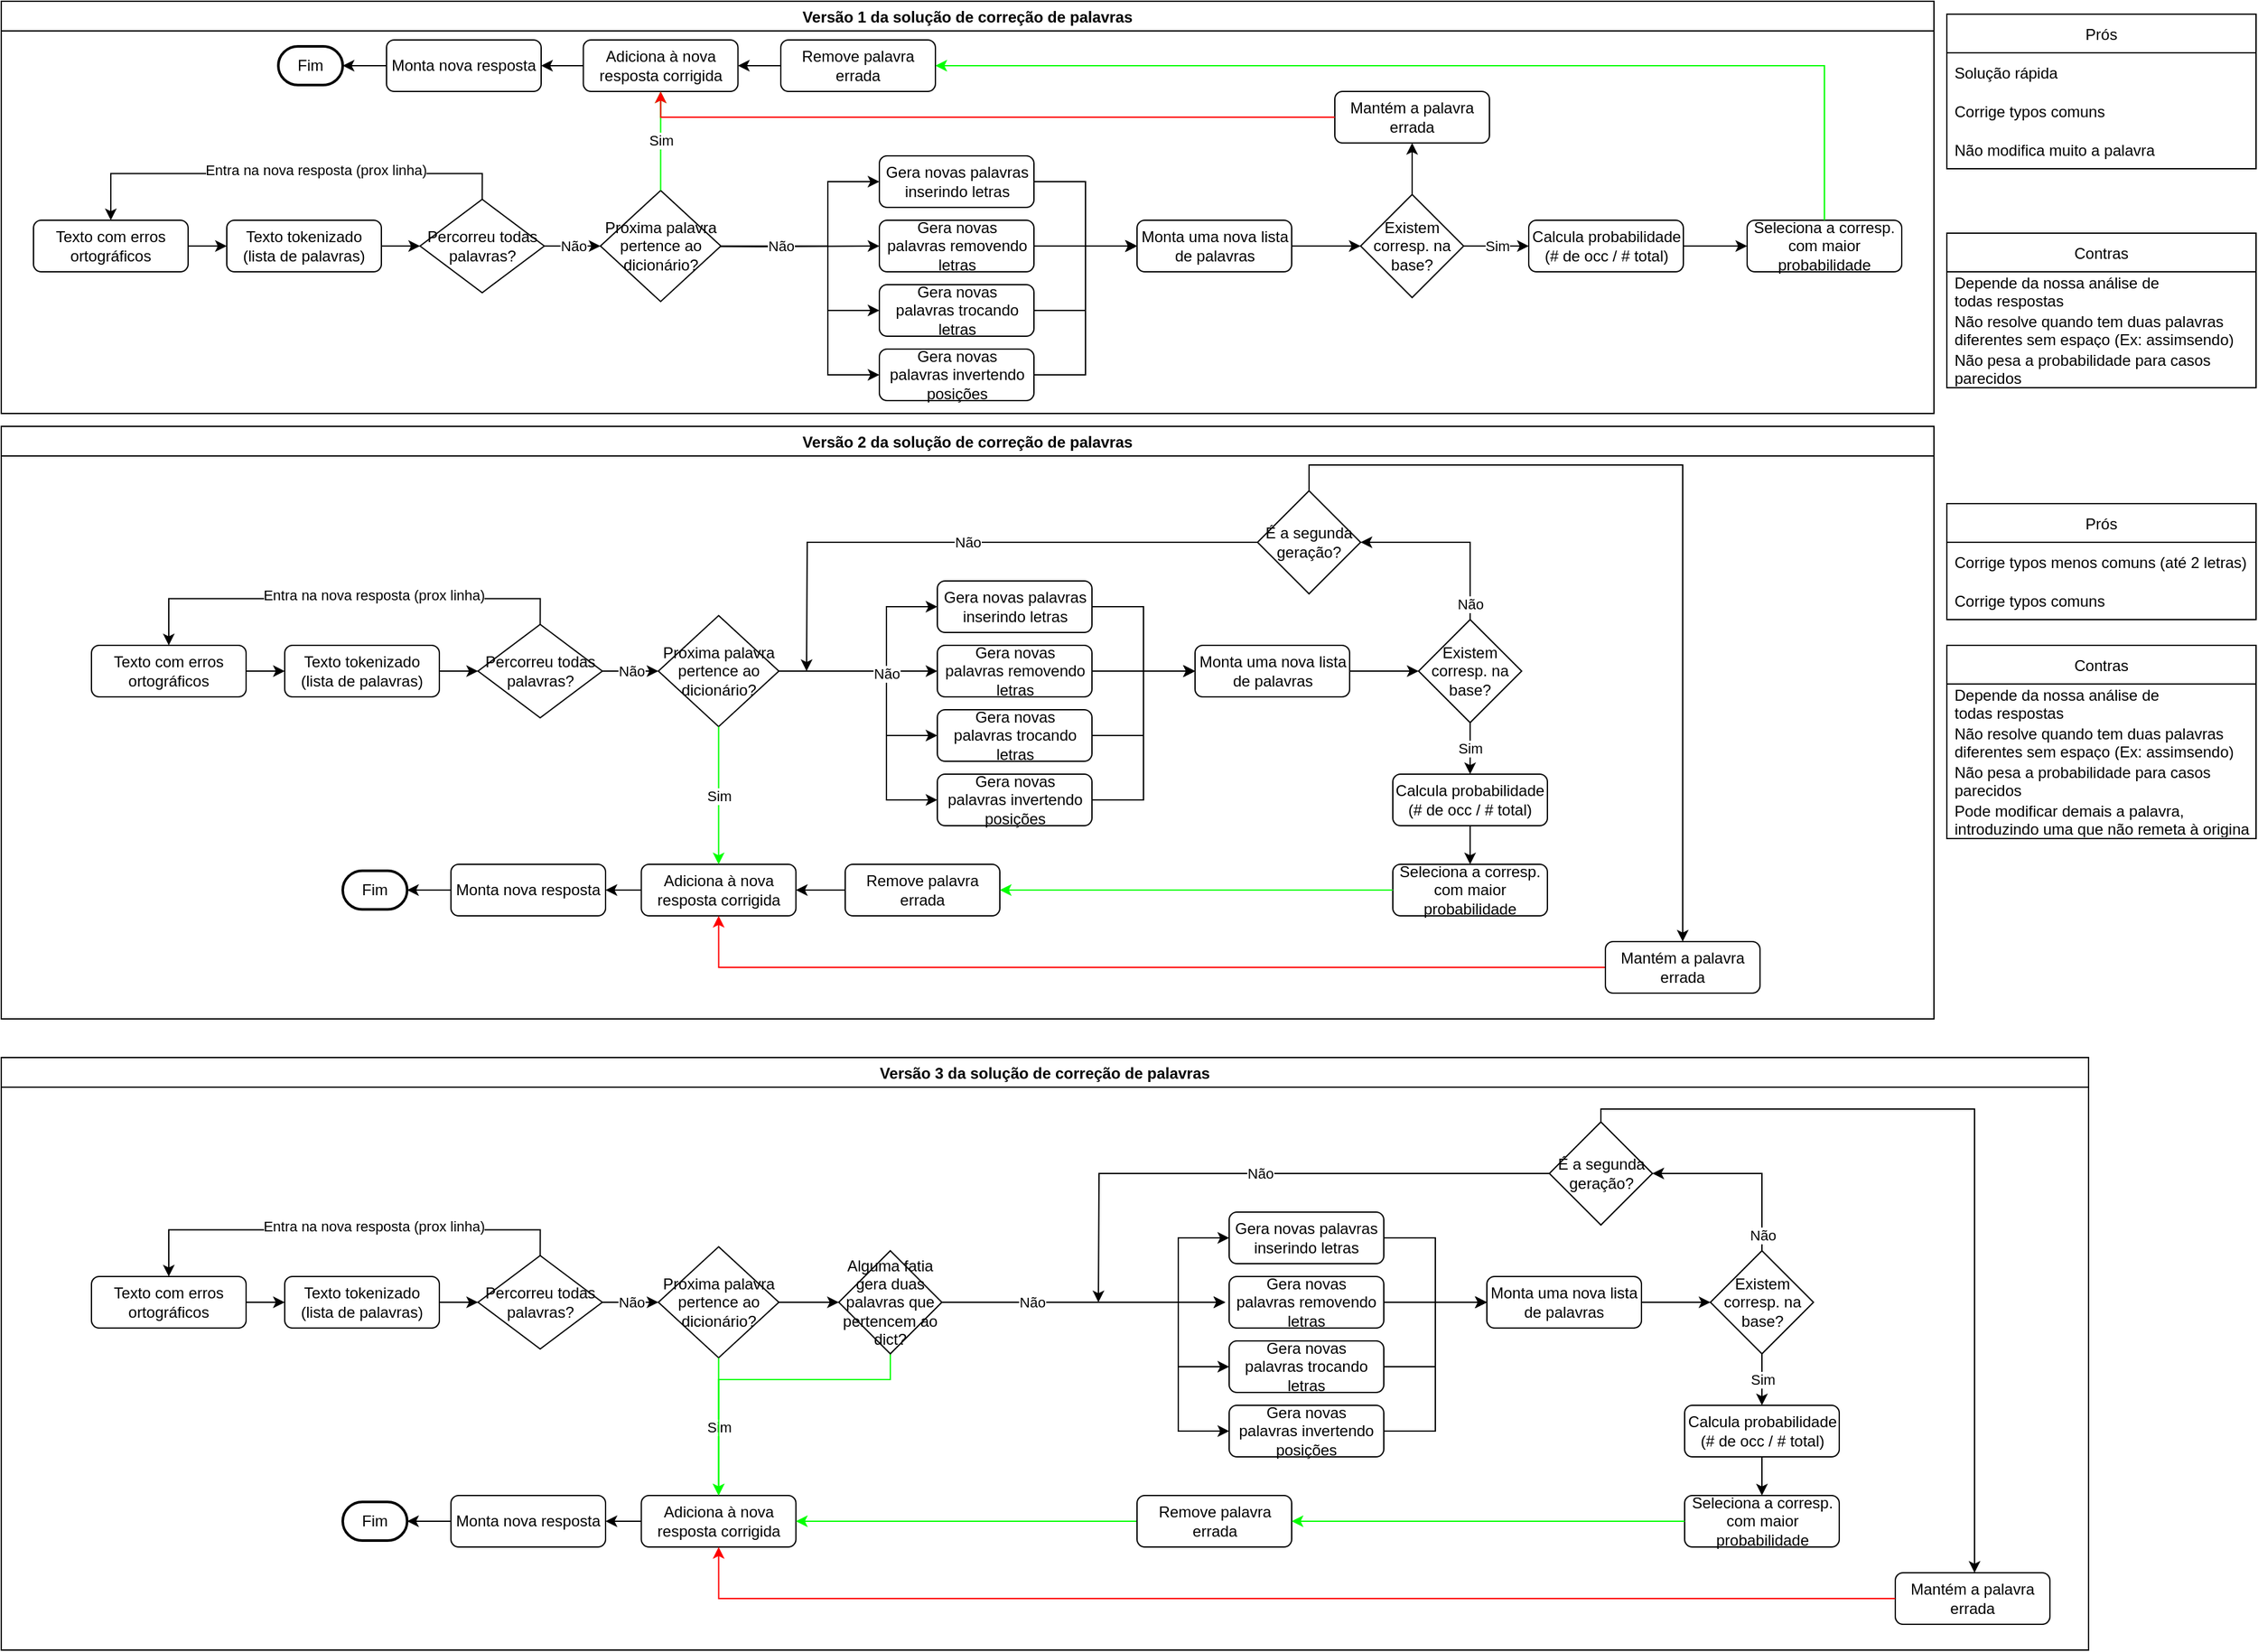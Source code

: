 <mxfile version="18.0.5" type="github">
  <diagram id="C5RBs43oDa-KdzZeNtuy" name="Page-1">
    <mxGraphModel dx="5891" dy="2246" grid="1" gridSize="10" guides="1" tooltips="1" connect="1" arrows="1" fold="1" page="1" pageScale="1" pageWidth="2336" pageHeight="1654" math="0" shadow="0">
      <root>
        <mxCell id="WIyWlLk6GJQsqaUBKTNV-0" />
        <mxCell id="WIyWlLk6GJQsqaUBKTNV-1" parent="WIyWlLk6GJQsqaUBKTNV-0" />
        <mxCell id="jRyCR43cnehhy56EYuYg-52" value="Versão 1 da solução de correção de palavras" style="swimlane;startSize=23;" vertex="1" parent="WIyWlLk6GJQsqaUBKTNV-1">
          <mxGeometry x="110" y="20" width="1500" height="320" as="geometry">
            <mxRectangle x="190" y="20" width="90" height="23" as="alternateBounds" />
          </mxGeometry>
        </mxCell>
        <mxCell id="WIyWlLk6GJQsqaUBKTNV-3" value="Texto com erros ortográficos" style="rounded=1;whiteSpace=wrap;html=1;fontSize=12;glass=0;strokeWidth=1;shadow=0;" parent="jRyCR43cnehhy56EYuYg-52" vertex="1">
          <mxGeometry x="25" y="170" width="120" height="40" as="geometry" />
        </mxCell>
        <mxCell id="jRyCR43cnehhy56EYuYg-1" value="Texto tokenizado (lista de palavras)" style="rounded=1;whiteSpace=wrap;html=1;fontSize=12;glass=0;strokeWidth=1;shadow=0;" vertex="1" parent="jRyCR43cnehhy56EYuYg-52">
          <mxGeometry x="175" y="170" width="120" height="40" as="geometry" />
        </mxCell>
        <mxCell id="jRyCR43cnehhy56EYuYg-2" value="" style="edgeStyle=orthogonalEdgeStyle;rounded=0;orthogonalLoop=1;jettySize=auto;html=1;" edge="1" parent="jRyCR43cnehhy56EYuYg-52" source="WIyWlLk6GJQsqaUBKTNV-3" target="jRyCR43cnehhy56EYuYg-1">
          <mxGeometry relative="1" as="geometry" />
        </mxCell>
        <mxCell id="jRyCR43cnehhy56EYuYg-9" style="edgeStyle=orthogonalEdgeStyle;rounded=0;orthogonalLoop=1;jettySize=auto;html=1;exitX=0.5;exitY=0;exitDx=0;exitDy=0;entryX=0.5;entryY=0;entryDx=0;entryDy=0;" edge="1" parent="jRyCR43cnehhy56EYuYg-52" source="jRyCR43cnehhy56EYuYg-5" target="WIyWlLk6GJQsqaUBKTNV-3">
          <mxGeometry relative="1" as="geometry" />
        </mxCell>
        <mxCell id="jRyCR43cnehhy56EYuYg-10" value="Entra na nova resposta (prox linha)" style="edgeLabel;html=1;align=center;verticalAlign=middle;resizable=0;points=[];" vertex="1" connectable="0" parent="jRyCR43cnehhy56EYuYg-9">
          <mxGeometry x="-0.128" y="-3" relative="1" as="geometry">
            <mxPoint as="offset" />
          </mxGeometry>
        </mxCell>
        <mxCell id="jRyCR43cnehhy56EYuYg-5" value="Percorreu todas palavras?" style="rhombus;whiteSpace=wrap;html=1;" vertex="1" parent="jRyCR43cnehhy56EYuYg-52">
          <mxGeometry x="325" y="153.75" width="96.5" height="72.5" as="geometry" />
        </mxCell>
        <mxCell id="jRyCR43cnehhy56EYuYg-4" value="" style="edgeStyle=orthogonalEdgeStyle;rounded=0;orthogonalLoop=1;jettySize=auto;html=1;entryX=0;entryY=0.5;entryDx=0;entryDy=0;" edge="1" parent="jRyCR43cnehhy56EYuYg-52" source="jRyCR43cnehhy56EYuYg-1" target="jRyCR43cnehhy56EYuYg-5">
          <mxGeometry relative="1" as="geometry">
            <mxPoint x="395" y="190" as="targetPoint" />
          </mxGeometry>
        </mxCell>
        <mxCell id="jRyCR43cnehhy56EYuYg-6" value="Gera novas palavras inserindo letras" style="rounded=1;whiteSpace=wrap;html=1;" vertex="1" parent="jRyCR43cnehhy56EYuYg-52">
          <mxGeometry x="681.5" y="120" width="120" height="40" as="geometry" />
        </mxCell>
        <mxCell id="jRyCR43cnehhy56EYuYg-11" value="Gera novas palavras&amp;nbsp;removendo letras" style="rounded=1;whiteSpace=wrap;html=1;" vertex="1" parent="jRyCR43cnehhy56EYuYg-52">
          <mxGeometry x="681.5" y="170" width="120" height="40" as="geometry" />
        </mxCell>
        <mxCell id="jRyCR43cnehhy56EYuYg-12" value="Gera novas palavras&amp;nbsp;trocando letras" style="rounded=1;whiteSpace=wrap;html=1;" vertex="1" parent="jRyCR43cnehhy56EYuYg-52">
          <mxGeometry x="681.5" y="220" width="120" height="40" as="geometry" />
        </mxCell>
        <mxCell id="jRyCR43cnehhy56EYuYg-15" value="Gera novas palavras&amp;nbsp;invertendo posições" style="rounded=1;whiteSpace=wrap;html=1;" vertex="1" parent="jRyCR43cnehhy56EYuYg-52">
          <mxGeometry x="681.5" y="270" width="120" height="40" as="geometry" />
        </mxCell>
        <mxCell id="jRyCR43cnehhy56EYuYg-17" value="Monta uma nova lista de palavras" style="rounded=1;whiteSpace=wrap;html=1;" vertex="1" parent="jRyCR43cnehhy56EYuYg-52">
          <mxGeometry x="881.5" y="170" width="120" height="40" as="geometry" />
        </mxCell>
        <mxCell id="jRyCR43cnehhy56EYuYg-21" style="edgeStyle=orthogonalEdgeStyle;rounded=0;orthogonalLoop=1;jettySize=auto;html=1;exitX=1;exitY=0.5;exitDx=0;exitDy=0;entryX=0;entryY=0.5;entryDx=0;entryDy=0;" edge="1" parent="jRyCR43cnehhy56EYuYg-52" source="jRyCR43cnehhy56EYuYg-6" target="jRyCR43cnehhy56EYuYg-17">
          <mxGeometry relative="1" as="geometry" />
        </mxCell>
        <mxCell id="jRyCR43cnehhy56EYuYg-20" style="edgeStyle=orthogonalEdgeStyle;rounded=0;orthogonalLoop=1;jettySize=auto;html=1;exitX=1;exitY=0.5;exitDx=0;exitDy=0;entryX=0;entryY=0.5;entryDx=0;entryDy=0;" edge="1" parent="jRyCR43cnehhy56EYuYg-52" source="jRyCR43cnehhy56EYuYg-11" target="jRyCR43cnehhy56EYuYg-17">
          <mxGeometry relative="1" as="geometry" />
        </mxCell>
        <mxCell id="jRyCR43cnehhy56EYuYg-19" value="" style="edgeStyle=orthogonalEdgeStyle;rounded=0;orthogonalLoop=1;jettySize=auto;html=1;entryX=0;entryY=0.5;entryDx=0;entryDy=0;" edge="1" parent="jRyCR43cnehhy56EYuYg-52" source="jRyCR43cnehhy56EYuYg-12" target="jRyCR43cnehhy56EYuYg-17">
          <mxGeometry relative="1" as="geometry" />
        </mxCell>
        <mxCell id="jRyCR43cnehhy56EYuYg-18" style="edgeStyle=orthogonalEdgeStyle;rounded=0;orthogonalLoop=1;jettySize=auto;html=1;exitX=1;exitY=0.5;exitDx=0;exitDy=0;entryX=0;entryY=0.5;entryDx=0;entryDy=0;" edge="1" parent="jRyCR43cnehhy56EYuYg-52" source="jRyCR43cnehhy56EYuYg-15" target="jRyCR43cnehhy56EYuYg-17">
          <mxGeometry relative="1" as="geometry" />
        </mxCell>
        <mxCell id="jRyCR43cnehhy56EYuYg-30" style="edgeStyle=orthogonalEdgeStyle;rounded=0;orthogonalLoop=1;jettySize=auto;html=1;exitX=1;exitY=0.5;exitDx=0;exitDy=0;entryX=0;entryY=0.5;entryDx=0;entryDy=0;" edge="1" parent="jRyCR43cnehhy56EYuYg-52" target="jRyCR43cnehhy56EYuYg-11">
          <mxGeometry relative="1" as="geometry">
            <mxPoint x="495" y="190.005" as="sourcePoint" />
            <mxPoint x="671.5" y="150" as="targetPoint" />
            <Array as="points" />
          </mxGeometry>
        </mxCell>
        <mxCell id="jRyCR43cnehhy56EYuYg-31" style="edgeStyle=orthogonalEdgeStyle;rounded=0;orthogonalLoop=1;jettySize=auto;html=1;exitX=1;exitY=0.5;exitDx=0;exitDy=0;" edge="1" parent="jRyCR43cnehhy56EYuYg-52" target="jRyCR43cnehhy56EYuYg-6">
          <mxGeometry relative="1" as="geometry">
            <mxPoint x="495" y="190.005" as="sourcePoint" />
            <Array as="points">
              <mxPoint x="641.5" y="190" />
              <mxPoint x="641.5" y="140" />
            </Array>
          </mxGeometry>
        </mxCell>
        <mxCell id="jRyCR43cnehhy56EYuYg-32" style="edgeStyle=orthogonalEdgeStyle;rounded=0;orthogonalLoop=1;jettySize=auto;html=1;exitX=1;exitY=0.5;exitDx=0;exitDy=0;entryX=0;entryY=0.5;entryDx=0;entryDy=0;" edge="1" parent="jRyCR43cnehhy56EYuYg-52" target="jRyCR43cnehhy56EYuYg-12">
          <mxGeometry relative="1" as="geometry">
            <mxPoint x="495" y="190.005" as="sourcePoint" />
            <Array as="points">
              <mxPoint x="641.5" y="190" />
              <mxPoint x="641.5" y="240" />
            </Array>
          </mxGeometry>
        </mxCell>
        <mxCell id="jRyCR43cnehhy56EYuYg-33" value="Não" style="edgeStyle=orthogonalEdgeStyle;rounded=0;orthogonalLoop=1;jettySize=auto;html=1;exitX=1;exitY=0.5;exitDx=0;exitDy=0;entryX=0;entryY=0.5;entryDx=0;entryDy=0;" edge="1" parent="jRyCR43cnehhy56EYuYg-52" target="jRyCR43cnehhy56EYuYg-15">
          <mxGeometry x="-0.232" relative="1" as="geometry">
            <mxPoint x="495" y="190.005" as="sourcePoint" />
            <Array as="points">
              <mxPoint x="641.5" y="190" />
              <mxPoint x="641.5" y="290" />
            </Array>
            <mxPoint as="offset" />
          </mxGeometry>
        </mxCell>
        <mxCell id="jRyCR43cnehhy56EYuYg-26" value="Próxima palavra pertence ao dicionário?" style="rhombus;whiteSpace=wrap;html=1;" vertex="1" parent="jRyCR43cnehhy56EYuYg-52">
          <mxGeometry x="465" y="146.88" width="93.5" height="86.25" as="geometry" />
        </mxCell>
        <mxCell id="jRyCR43cnehhy56EYuYg-27" value="Não" style="edgeStyle=orthogonalEdgeStyle;rounded=0;orthogonalLoop=1;jettySize=auto;html=1;" edge="1" parent="jRyCR43cnehhy56EYuYg-52" source="jRyCR43cnehhy56EYuYg-5" target="jRyCR43cnehhy56EYuYg-26">
          <mxGeometry relative="1" as="geometry" />
        </mxCell>
        <mxCell id="jRyCR43cnehhy56EYuYg-34" value="Existem corresp. na base?" style="rhombus;whiteSpace=wrap;html=1;" vertex="1" parent="jRyCR43cnehhy56EYuYg-52">
          <mxGeometry x="1055" y="150" width="80" height="80" as="geometry" />
        </mxCell>
        <mxCell id="jRyCR43cnehhy56EYuYg-35" value="" style="edgeStyle=orthogonalEdgeStyle;rounded=0;orthogonalLoop=1;jettySize=auto;html=1;" edge="1" parent="jRyCR43cnehhy56EYuYg-52" source="jRyCR43cnehhy56EYuYg-17" target="jRyCR43cnehhy56EYuYg-34">
          <mxGeometry relative="1" as="geometry" />
        </mxCell>
        <mxCell id="jRyCR43cnehhy56EYuYg-36" value="Calcula probabilidade (# de occ / # total)" style="rounded=1;whiteSpace=wrap;html=1;" vertex="1" parent="jRyCR43cnehhy56EYuYg-52">
          <mxGeometry x="1185.5" y="170" width="120" height="40" as="geometry" />
        </mxCell>
        <mxCell id="jRyCR43cnehhy56EYuYg-37" value="Sim" style="edgeStyle=orthogonalEdgeStyle;rounded=0;orthogonalLoop=1;jettySize=auto;html=1;" edge="1" parent="jRyCR43cnehhy56EYuYg-52" source="jRyCR43cnehhy56EYuYg-34" target="jRyCR43cnehhy56EYuYg-36">
          <mxGeometry relative="1" as="geometry" />
        </mxCell>
        <mxCell id="jRyCR43cnehhy56EYuYg-38" value="Seleciona a corresp. com maior probabilidade" style="whiteSpace=wrap;html=1;rounded=1;" vertex="1" parent="jRyCR43cnehhy56EYuYg-52">
          <mxGeometry x="1355" y="170" width="120" height="40" as="geometry" />
        </mxCell>
        <mxCell id="jRyCR43cnehhy56EYuYg-39" value="" style="edgeStyle=orthogonalEdgeStyle;rounded=0;orthogonalLoop=1;jettySize=auto;html=1;" edge="1" parent="jRyCR43cnehhy56EYuYg-52" source="jRyCR43cnehhy56EYuYg-36" target="jRyCR43cnehhy56EYuYg-38">
          <mxGeometry relative="1" as="geometry" />
        </mxCell>
        <mxCell id="jRyCR43cnehhy56EYuYg-40" value="Adiciona à nova resposta corrigida" style="rounded=1;whiteSpace=wrap;html=1;fontSize=12;glass=0;strokeWidth=1;shadow=0;" vertex="1" parent="jRyCR43cnehhy56EYuYg-52">
          <mxGeometry x="451.75" y="30" width="120" height="40" as="geometry" />
        </mxCell>
        <mxCell id="jRyCR43cnehhy56EYuYg-28" value="Sim" style="edgeStyle=orthogonalEdgeStyle;rounded=0;orthogonalLoop=1;jettySize=auto;html=1;exitX=0.5;exitY=0;exitDx=0;exitDy=0;entryX=0.5;entryY=1;entryDx=0;entryDy=0;strokeColor=#00FF00;" edge="1" parent="jRyCR43cnehhy56EYuYg-52" source="jRyCR43cnehhy56EYuYg-26" target="jRyCR43cnehhy56EYuYg-40">
          <mxGeometry relative="1" as="geometry" />
        </mxCell>
        <mxCell id="jRyCR43cnehhy56EYuYg-42" value="Monta nova resposta" style="rounded=1;whiteSpace=wrap;html=1;fontSize=12;glass=0;strokeWidth=1;shadow=0;" vertex="1" parent="jRyCR43cnehhy56EYuYg-52">
          <mxGeometry x="299" y="30" width="120" height="40" as="geometry" />
        </mxCell>
        <mxCell id="jRyCR43cnehhy56EYuYg-43" style="edgeStyle=orthogonalEdgeStyle;rounded=0;orthogonalLoop=1;jettySize=auto;html=1;exitX=0;exitY=0.5;exitDx=0;exitDy=0;entryX=1;entryY=0.5;entryDx=0;entryDy=0;" edge="1" parent="jRyCR43cnehhy56EYuYg-52" source="jRyCR43cnehhy56EYuYg-40" target="jRyCR43cnehhy56EYuYg-42">
          <mxGeometry relative="1" as="geometry" />
        </mxCell>
        <mxCell id="jRyCR43cnehhy56EYuYg-45" style="edgeStyle=orthogonalEdgeStyle;rounded=0;orthogonalLoop=1;jettySize=auto;html=1;exitX=0;exitY=0.5;exitDx=0;exitDy=0;entryX=1;entryY=0.5;entryDx=0;entryDy=0;" edge="1" parent="jRyCR43cnehhy56EYuYg-52" source="jRyCR43cnehhy56EYuYg-44" target="jRyCR43cnehhy56EYuYg-40">
          <mxGeometry relative="1" as="geometry" />
        </mxCell>
        <mxCell id="jRyCR43cnehhy56EYuYg-44" value="Remove palavra errada" style="rounded=1;whiteSpace=wrap;html=1;fontSize=12;glass=0;strokeWidth=1;shadow=0;" vertex="1" parent="jRyCR43cnehhy56EYuYg-52">
          <mxGeometry x="605" y="30" width="120" height="40" as="geometry" />
        </mxCell>
        <mxCell id="jRyCR43cnehhy56EYuYg-46" style="edgeStyle=orthogonalEdgeStyle;rounded=0;orthogonalLoop=1;jettySize=auto;html=1;exitX=0.5;exitY=0;exitDx=0;exitDy=0;entryX=1;entryY=0.5;entryDx=0;entryDy=0;strokeColor=#00FF00;" edge="1" parent="jRyCR43cnehhy56EYuYg-52" source="jRyCR43cnehhy56EYuYg-38" target="jRyCR43cnehhy56EYuYg-44">
          <mxGeometry relative="1" as="geometry" />
        </mxCell>
        <mxCell id="jRyCR43cnehhy56EYuYg-47" value="Fim" style="strokeWidth=2;html=1;shape=mxgraph.flowchart.terminator;whiteSpace=wrap;" vertex="1" parent="jRyCR43cnehhy56EYuYg-52">
          <mxGeometry x="215" y="35" width="50" height="30" as="geometry" />
        </mxCell>
        <mxCell id="jRyCR43cnehhy56EYuYg-48" style="edgeStyle=orthogonalEdgeStyle;rounded=0;orthogonalLoop=1;jettySize=auto;html=1;exitX=0;exitY=0.5;exitDx=0;exitDy=0;entryX=1;entryY=0.5;entryDx=0;entryDy=0;entryPerimeter=0;" edge="1" parent="jRyCR43cnehhy56EYuYg-52" source="jRyCR43cnehhy56EYuYg-42" target="jRyCR43cnehhy56EYuYg-47">
          <mxGeometry relative="1" as="geometry" />
        </mxCell>
        <mxCell id="jRyCR43cnehhy56EYuYg-49" value="Mantém a palavra errada" style="rounded=1;whiteSpace=wrap;html=1;fontSize=12;glass=0;strokeWidth=1;shadow=0;" vertex="1" parent="jRyCR43cnehhy56EYuYg-52">
          <mxGeometry x="1035" y="70" width="120" height="40" as="geometry" />
        </mxCell>
        <mxCell id="jRyCR43cnehhy56EYuYg-50" style="edgeStyle=orthogonalEdgeStyle;rounded=0;orthogonalLoop=1;jettySize=auto;html=1;exitX=0.5;exitY=0;exitDx=0;exitDy=0;entryX=0.5;entryY=1;entryDx=0;entryDy=0;" edge="1" parent="jRyCR43cnehhy56EYuYg-52" source="jRyCR43cnehhy56EYuYg-34" target="jRyCR43cnehhy56EYuYg-49">
          <mxGeometry relative="1" as="geometry" />
        </mxCell>
        <mxCell id="jRyCR43cnehhy56EYuYg-51" style="edgeStyle=orthogonalEdgeStyle;rounded=0;orthogonalLoop=1;jettySize=auto;html=1;exitX=0;exitY=0.5;exitDx=0;exitDy=0;entryX=0.5;entryY=1;entryDx=0;entryDy=0;strokeColor=#FF0000;" edge="1" parent="jRyCR43cnehhy56EYuYg-52" source="jRyCR43cnehhy56EYuYg-49" target="jRyCR43cnehhy56EYuYg-40">
          <mxGeometry relative="1" as="geometry">
            <Array as="points">
              <mxPoint x="512" y="90" />
            </Array>
          </mxGeometry>
        </mxCell>
        <mxCell id="jRyCR43cnehhy56EYuYg-53" value="Versão 2 da solução de correção de palavras" style="swimlane;startSize=23;" vertex="1" parent="WIyWlLk6GJQsqaUBKTNV-1">
          <mxGeometry x="110" y="350" width="1500" height="460" as="geometry">
            <mxRectangle x="110" y="350" width="90" height="23" as="alternateBounds" />
          </mxGeometry>
        </mxCell>
        <mxCell id="jRyCR43cnehhy56EYuYg-179" value="Texto com erros ortográficos" style="rounded=1;whiteSpace=wrap;html=1;fontSize=12;glass=0;strokeWidth=1;shadow=0;" vertex="1" parent="jRyCR43cnehhy56EYuYg-53">
          <mxGeometry x="70" y="170" width="120" height="40" as="geometry" />
        </mxCell>
        <mxCell id="jRyCR43cnehhy56EYuYg-180" value="Texto tokenizado (lista de palavras)" style="rounded=1;whiteSpace=wrap;html=1;fontSize=12;glass=0;strokeWidth=1;shadow=0;" vertex="1" parent="jRyCR43cnehhy56EYuYg-53">
          <mxGeometry x="220" y="170" width="120" height="40" as="geometry" />
        </mxCell>
        <mxCell id="jRyCR43cnehhy56EYuYg-181" value="" style="edgeStyle=orthogonalEdgeStyle;rounded=0;orthogonalLoop=1;jettySize=auto;html=1;" edge="1" source="jRyCR43cnehhy56EYuYg-179" target="jRyCR43cnehhy56EYuYg-180" parent="jRyCR43cnehhy56EYuYg-53">
          <mxGeometry relative="1" as="geometry" />
        </mxCell>
        <mxCell id="jRyCR43cnehhy56EYuYg-182" style="edgeStyle=orthogonalEdgeStyle;rounded=0;orthogonalLoop=1;jettySize=auto;html=1;exitX=0.5;exitY=0;exitDx=0;exitDy=0;entryX=0.5;entryY=0;entryDx=0;entryDy=0;" edge="1" source="jRyCR43cnehhy56EYuYg-184" target="jRyCR43cnehhy56EYuYg-179" parent="jRyCR43cnehhy56EYuYg-53">
          <mxGeometry relative="1" as="geometry" />
        </mxCell>
        <mxCell id="jRyCR43cnehhy56EYuYg-183" value="Entra na nova resposta (prox linha)" style="edgeLabel;html=1;align=center;verticalAlign=middle;resizable=0;points=[];" vertex="1" connectable="0" parent="jRyCR43cnehhy56EYuYg-182">
          <mxGeometry x="-0.128" y="-3" relative="1" as="geometry">
            <mxPoint as="offset" />
          </mxGeometry>
        </mxCell>
        <mxCell id="jRyCR43cnehhy56EYuYg-184" value="Percorreu todas palavras?" style="rhombus;whiteSpace=wrap;html=1;" vertex="1" parent="jRyCR43cnehhy56EYuYg-53">
          <mxGeometry x="370" y="153.75" width="96.5" height="72.5" as="geometry" />
        </mxCell>
        <mxCell id="jRyCR43cnehhy56EYuYg-185" value="" style="edgeStyle=orthogonalEdgeStyle;rounded=0;orthogonalLoop=1;jettySize=auto;html=1;entryX=0;entryY=0.5;entryDx=0;entryDy=0;" edge="1" source="jRyCR43cnehhy56EYuYg-180" target="jRyCR43cnehhy56EYuYg-184" parent="jRyCR43cnehhy56EYuYg-53">
          <mxGeometry relative="1" as="geometry">
            <mxPoint x="440" y="190" as="targetPoint" />
          </mxGeometry>
        </mxCell>
        <mxCell id="jRyCR43cnehhy56EYuYg-186" value="Gera novas palavras inserindo letras" style="rounded=1;whiteSpace=wrap;html=1;" vertex="1" parent="jRyCR43cnehhy56EYuYg-53">
          <mxGeometry x="726.5" y="120" width="120" height="40" as="geometry" />
        </mxCell>
        <mxCell id="jRyCR43cnehhy56EYuYg-187" value="Gera novas palavras&amp;nbsp;removendo letras" style="rounded=1;whiteSpace=wrap;html=1;" vertex="1" parent="jRyCR43cnehhy56EYuYg-53">
          <mxGeometry x="726.5" y="170" width="120" height="40" as="geometry" />
        </mxCell>
        <mxCell id="jRyCR43cnehhy56EYuYg-188" value="Gera novas palavras&amp;nbsp;trocando letras" style="rounded=1;whiteSpace=wrap;html=1;" vertex="1" parent="jRyCR43cnehhy56EYuYg-53">
          <mxGeometry x="726.5" y="220" width="120" height="40" as="geometry" />
        </mxCell>
        <mxCell id="jRyCR43cnehhy56EYuYg-189" value="Gera novas palavras&amp;nbsp;invertendo posições" style="rounded=1;whiteSpace=wrap;html=1;" vertex="1" parent="jRyCR43cnehhy56EYuYg-53">
          <mxGeometry x="726.5" y="270" width="120" height="40" as="geometry" />
        </mxCell>
        <mxCell id="jRyCR43cnehhy56EYuYg-190" value="Monta uma nova lista de palavras" style="rounded=1;whiteSpace=wrap;html=1;" vertex="1" parent="jRyCR43cnehhy56EYuYg-53">
          <mxGeometry x="926.5" y="170" width="120" height="40" as="geometry" />
        </mxCell>
        <mxCell id="jRyCR43cnehhy56EYuYg-191" style="edgeStyle=orthogonalEdgeStyle;rounded=0;orthogonalLoop=1;jettySize=auto;html=1;exitX=1;exitY=0.5;exitDx=0;exitDy=0;entryX=0;entryY=0.5;entryDx=0;entryDy=0;" edge="1" source="jRyCR43cnehhy56EYuYg-186" target="jRyCR43cnehhy56EYuYg-190" parent="jRyCR43cnehhy56EYuYg-53">
          <mxGeometry relative="1" as="geometry" />
        </mxCell>
        <mxCell id="jRyCR43cnehhy56EYuYg-192" style="edgeStyle=orthogonalEdgeStyle;rounded=0;orthogonalLoop=1;jettySize=auto;html=1;exitX=1;exitY=0.5;exitDx=0;exitDy=0;entryX=0;entryY=0.5;entryDx=0;entryDy=0;" edge="1" source="jRyCR43cnehhy56EYuYg-187" target="jRyCR43cnehhy56EYuYg-190" parent="jRyCR43cnehhy56EYuYg-53">
          <mxGeometry relative="1" as="geometry" />
        </mxCell>
        <mxCell id="jRyCR43cnehhy56EYuYg-193" value="" style="edgeStyle=orthogonalEdgeStyle;rounded=0;orthogonalLoop=1;jettySize=auto;html=1;entryX=0;entryY=0.5;entryDx=0;entryDy=0;" edge="1" source="jRyCR43cnehhy56EYuYg-188" target="jRyCR43cnehhy56EYuYg-190" parent="jRyCR43cnehhy56EYuYg-53">
          <mxGeometry relative="1" as="geometry" />
        </mxCell>
        <mxCell id="jRyCR43cnehhy56EYuYg-194" style="edgeStyle=orthogonalEdgeStyle;rounded=0;orthogonalLoop=1;jettySize=auto;html=1;exitX=1;exitY=0.5;exitDx=0;exitDy=0;entryX=0;entryY=0.5;entryDx=0;entryDy=0;" edge="1" source="jRyCR43cnehhy56EYuYg-189" target="jRyCR43cnehhy56EYuYg-190" parent="jRyCR43cnehhy56EYuYg-53">
          <mxGeometry relative="1" as="geometry" />
        </mxCell>
        <mxCell id="jRyCR43cnehhy56EYuYg-195" style="edgeStyle=orthogonalEdgeStyle;rounded=0;orthogonalLoop=1;jettySize=auto;html=1;exitX=1;exitY=0.5;exitDx=0;exitDy=0;entryX=0;entryY=0.5;entryDx=0;entryDy=0;" edge="1" target="jRyCR43cnehhy56EYuYg-187" parent="jRyCR43cnehhy56EYuYg-53" source="jRyCR43cnehhy56EYuYg-199">
          <mxGeometry relative="1" as="geometry">
            <mxPoint x="650" y="540.005" as="sourcePoint" />
            <mxPoint x="716.5" y="150" as="targetPoint" />
            <Array as="points" />
          </mxGeometry>
        </mxCell>
        <mxCell id="jRyCR43cnehhy56EYuYg-196" style="edgeStyle=orthogonalEdgeStyle;rounded=0;orthogonalLoop=1;jettySize=auto;html=1;exitX=1;exitY=0.5;exitDx=0;exitDy=0;" edge="1" target="jRyCR43cnehhy56EYuYg-186" parent="jRyCR43cnehhy56EYuYg-53" source="jRyCR43cnehhy56EYuYg-199">
          <mxGeometry relative="1" as="geometry">
            <mxPoint x="650" y="540.005" as="sourcePoint" />
            <Array as="points">
              <mxPoint x="687" y="190" />
              <mxPoint x="687" y="140" />
            </Array>
          </mxGeometry>
        </mxCell>
        <mxCell id="jRyCR43cnehhy56EYuYg-197" style="edgeStyle=orthogonalEdgeStyle;rounded=0;orthogonalLoop=1;jettySize=auto;html=1;exitX=1;exitY=0.5;exitDx=0;exitDy=0;entryX=0;entryY=0.5;entryDx=0;entryDy=0;" edge="1" target="jRyCR43cnehhy56EYuYg-188" parent="jRyCR43cnehhy56EYuYg-53" source="jRyCR43cnehhy56EYuYg-199">
          <mxGeometry relative="1" as="geometry">
            <mxPoint x="650" y="540.005" as="sourcePoint" />
            <Array as="points">
              <mxPoint x="687" y="190" />
              <mxPoint x="687" y="240" />
            </Array>
          </mxGeometry>
        </mxCell>
        <mxCell id="jRyCR43cnehhy56EYuYg-198" value="Não" style="edgeStyle=orthogonalEdgeStyle;rounded=0;orthogonalLoop=1;jettySize=auto;html=1;exitX=1;exitY=0.5;exitDx=0;exitDy=0;entryX=0;entryY=0.5;entryDx=0;entryDy=0;" edge="1" target="jRyCR43cnehhy56EYuYg-189" parent="jRyCR43cnehhy56EYuYg-53" source="jRyCR43cnehhy56EYuYg-199">
          <mxGeometry x="-0.232" relative="1" as="geometry">
            <mxPoint x="650" y="540.005" as="sourcePoint" />
            <Array as="points">
              <mxPoint x="687" y="190" />
              <mxPoint x="687" y="290" />
            </Array>
            <mxPoint as="offset" />
          </mxGeometry>
        </mxCell>
        <mxCell id="jRyCR43cnehhy56EYuYg-199" value="Próxima palavra pertence ao dicionário?" style="rhombus;whiteSpace=wrap;html=1;" vertex="1" parent="jRyCR43cnehhy56EYuYg-53">
          <mxGeometry x="510" y="146.88" width="93.5" height="86.25" as="geometry" />
        </mxCell>
        <mxCell id="jRyCR43cnehhy56EYuYg-200" value="Não" style="edgeStyle=orthogonalEdgeStyle;rounded=0;orthogonalLoop=1;jettySize=auto;html=1;" edge="1" source="jRyCR43cnehhy56EYuYg-184" target="jRyCR43cnehhy56EYuYg-199" parent="jRyCR43cnehhy56EYuYg-53">
          <mxGeometry relative="1" as="geometry" />
        </mxCell>
        <mxCell id="jRyCR43cnehhy56EYuYg-201" value="Existem corresp. na base?" style="rhombus;whiteSpace=wrap;html=1;" vertex="1" parent="jRyCR43cnehhy56EYuYg-53">
          <mxGeometry x="1100" y="150" width="80" height="80" as="geometry" />
        </mxCell>
        <mxCell id="jRyCR43cnehhy56EYuYg-202" value="" style="edgeStyle=orthogonalEdgeStyle;rounded=0;orthogonalLoop=1;jettySize=auto;html=1;" edge="1" source="jRyCR43cnehhy56EYuYg-190" target="jRyCR43cnehhy56EYuYg-201" parent="jRyCR43cnehhy56EYuYg-53">
          <mxGeometry relative="1" as="geometry" />
        </mxCell>
        <mxCell id="jRyCR43cnehhy56EYuYg-203" value="Calcula probabilidade (# de occ / # total)" style="rounded=1;whiteSpace=wrap;html=1;" vertex="1" parent="jRyCR43cnehhy56EYuYg-53">
          <mxGeometry x="1080" y="270" width="120" height="40" as="geometry" />
        </mxCell>
        <mxCell id="jRyCR43cnehhy56EYuYg-204" value="Sim" style="edgeStyle=orthogonalEdgeStyle;rounded=0;orthogonalLoop=1;jettySize=auto;html=1;" edge="1" source="jRyCR43cnehhy56EYuYg-201" target="jRyCR43cnehhy56EYuYg-203" parent="jRyCR43cnehhy56EYuYg-53">
          <mxGeometry relative="1" as="geometry" />
        </mxCell>
        <mxCell id="jRyCR43cnehhy56EYuYg-205" value="Seleciona a corresp. com maior probabilidade" style="whiteSpace=wrap;html=1;rounded=1;" vertex="1" parent="jRyCR43cnehhy56EYuYg-53">
          <mxGeometry x="1080" y="340" width="120" height="40" as="geometry" />
        </mxCell>
        <mxCell id="jRyCR43cnehhy56EYuYg-206" value="" style="edgeStyle=orthogonalEdgeStyle;rounded=0;orthogonalLoop=1;jettySize=auto;html=1;" edge="1" source="jRyCR43cnehhy56EYuYg-203" target="jRyCR43cnehhy56EYuYg-205" parent="jRyCR43cnehhy56EYuYg-53">
          <mxGeometry relative="1" as="geometry" />
        </mxCell>
        <mxCell id="jRyCR43cnehhy56EYuYg-207" value="Não" style="edgeStyle=orthogonalEdgeStyle;rounded=0;orthogonalLoop=1;jettySize=auto;html=1;exitX=0.5;exitY=0;exitDx=0;exitDy=0;entryX=1;entryY=0.5;entryDx=0;entryDy=0;" edge="1" source="jRyCR43cnehhy56EYuYg-201" target="jRyCR43cnehhy56EYuYg-210" parent="jRyCR43cnehhy56EYuYg-53">
          <mxGeometry x="-0.826" relative="1" as="geometry">
            <mxPoint x="985" y="100" as="targetPoint" />
            <Array as="points">
              <mxPoint x="1140" y="90" />
            </Array>
            <mxPoint as="offset" />
          </mxGeometry>
        </mxCell>
        <mxCell id="jRyCR43cnehhy56EYuYg-208" value="Adiciona à nova resposta corrigida" style="rounded=1;whiteSpace=wrap;html=1;fontSize=12;glass=0;strokeWidth=1;shadow=0;" vertex="1" parent="jRyCR43cnehhy56EYuYg-53">
          <mxGeometry x="496.75" y="340" width="120" height="40" as="geometry" />
        </mxCell>
        <mxCell id="jRyCR43cnehhy56EYuYg-209" value="Sim" style="edgeStyle=orthogonalEdgeStyle;rounded=0;orthogonalLoop=1;jettySize=auto;html=1;exitX=0.5;exitY=1;exitDx=0;exitDy=0;entryX=0.5;entryY=0;entryDx=0;entryDy=0;strokeColor=#00FF00;" edge="1" source="jRyCR43cnehhy56EYuYg-199" target="jRyCR43cnehhy56EYuYg-208" parent="jRyCR43cnehhy56EYuYg-53">
          <mxGeometry relative="1" as="geometry" />
        </mxCell>
        <mxCell id="jRyCR43cnehhy56EYuYg-210" value="É a segunda geração?" style="rhombus;whiteSpace=wrap;html=1;" vertex="1" parent="jRyCR43cnehhy56EYuYg-53">
          <mxGeometry x="975" y="50" width="80" height="80" as="geometry" />
        </mxCell>
        <mxCell id="jRyCR43cnehhy56EYuYg-211" style="edgeStyle=orthogonalEdgeStyle;rounded=0;orthogonalLoop=1;jettySize=auto;html=1;exitX=0;exitY=0.5;exitDx=0;exitDy=0;entryX=0.5;entryY=1;entryDx=0;entryDy=0;strokeColor=#FF0000;" edge="1" source="jRyCR43cnehhy56EYuYg-212" target="jRyCR43cnehhy56EYuYg-208" parent="jRyCR43cnehhy56EYuYg-53">
          <mxGeometry relative="1" as="geometry" />
        </mxCell>
        <mxCell id="jRyCR43cnehhy56EYuYg-212" value="Mantém a palavra errada" style="rounded=1;whiteSpace=wrap;html=1;" vertex="1" parent="jRyCR43cnehhy56EYuYg-53">
          <mxGeometry x="1245" y="400" width="120" height="40" as="geometry" />
        </mxCell>
        <mxCell id="jRyCR43cnehhy56EYuYg-213" style="edgeStyle=orthogonalEdgeStyle;rounded=0;orthogonalLoop=1;jettySize=auto;html=1;exitX=0.5;exitY=0;exitDx=0;exitDy=0;strokeColor=#000000;entryX=0.5;entryY=0;entryDx=0;entryDy=0;" edge="1" source="jRyCR43cnehhy56EYuYg-210" target="jRyCR43cnehhy56EYuYg-212" parent="jRyCR43cnehhy56EYuYg-53">
          <mxGeometry relative="1" as="geometry">
            <mxPoint x="1305" y="270" as="targetPoint" />
          </mxGeometry>
        </mxCell>
        <mxCell id="jRyCR43cnehhy56EYuYg-214" value="Monta nova resposta" style="rounded=1;whiteSpace=wrap;html=1;fontSize=12;glass=0;strokeWidth=1;shadow=0;" vertex="1" parent="jRyCR43cnehhy56EYuYg-53">
          <mxGeometry x="349" y="340" width="120" height="40" as="geometry" />
        </mxCell>
        <mxCell id="jRyCR43cnehhy56EYuYg-215" style="edgeStyle=orthogonalEdgeStyle;rounded=0;orthogonalLoop=1;jettySize=auto;html=1;exitX=0;exitY=0.5;exitDx=0;exitDy=0;entryX=1;entryY=0.5;entryDx=0;entryDy=0;" edge="1" source="jRyCR43cnehhy56EYuYg-208" target="jRyCR43cnehhy56EYuYg-214" parent="jRyCR43cnehhy56EYuYg-53">
          <mxGeometry relative="1" as="geometry" />
        </mxCell>
        <mxCell id="jRyCR43cnehhy56EYuYg-216" style="edgeStyle=orthogonalEdgeStyle;rounded=0;orthogonalLoop=1;jettySize=auto;html=1;exitX=0;exitY=0.5;exitDx=0;exitDy=0;entryX=1;entryY=0.5;entryDx=0;entryDy=0;" edge="1" source="jRyCR43cnehhy56EYuYg-217" target="jRyCR43cnehhy56EYuYg-208" parent="jRyCR43cnehhy56EYuYg-53">
          <mxGeometry relative="1" as="geometry" />
        </mxCell>
        <mxCell id="jRyCR43cnehhy56EYuYg-217" value="Remove palavra errada" style="rounded=1;whiteSpace=wrap;html=1;fontSize=12;glass=0;strokeWidth=1;shadow=0;" vertex="1" parent="jRyCR43cnehhy56EYuYg-53">
          <mxGeometry x="655" y="340" width="120" height="40" as="geometry" />
        </mxCell>
        <mxCell id="jRyCR43cnehhy56EYuYg-218" value="Fim" style="strokeWidth=2;html=1;shape=mxgraph.flowchart.terminator;whiteSpace=wrap;" vertex="1" parent="jRyCR43cnehhy56EYuYg-53">
          <mxGeometry x="265" y="345" width="50" height="30" as="geometry" />
        </mxCell>
        <mxCell id="jRyCR43cnehhy56EYuYg-219" style="edgeStyle=orthogonalEdgeStyle;rounded=0;orthogonalLoop=1;jettySize=auto;html=1;exitX=0;exitY=0.5;exitDx=0;exitDy=0;entryX=1;entryY=0.5;entryDx=0;entryDy=0;entryPerimeter=0;" edge="1" source="jRyCR43cnehhy56EYuYg-214" target="jRyCR43cnehhy56EYuYg-218" parent="jRyCR43cnehhy56EYuYg-53">
          <mxGeometry relative="1" as="geometry" />
        </mxCell>
        <mxCell id="jRyCR43cnehhy56EYuYg-220" style="edgeStyle=orthogonalEdgeStyle;rounded=0;orthogonalLoop=1;jettySize=auto;html=1;exitX=0;exitY=0.5;exitDx=0;exitDy=0;entryX=1;entryY=0.5;entryDx=0;entryDy=0;strokeColor=#00FF00;" edge="1" source="jRyCR43cnehhy56EYuYg-205" target="jRyCR43cnehhy56EYuYg-217" parent="jRyCR43cnehhy56EYuYg-53">
          <mxGeometry relative="1" as="geometry">
            <Array as="points">
              <mxPoint x="1015" y="360" />
              <mxPoint x="1015" y="360" />
            </Array>
          </mxGeometry>
        </mxCell>
        <mxCell id="jRyCR43cnehhy56EYuYg-221" value="Não" style="edgeStyle=orthogonalEdgeStyle;rounded=0;orthogonalLoop=1;jettySize=auto;html=1;exitX=0;exitY=0.5;exitDx=0;exitDy=0;strokeColor=#000000;" edge="1" source="jRyCR43cnehhy56EYuYg-210" parent="jRyCR43cnehhy56EYuYg-53">
          <mxGeometry relative="1" as="geometry">
            <mxPoint x="625" y="190" as="targetPoint" />
          </mxGeometry>
        </mxCell>
        <mxCell id="jRyCR43cnehhy56EYuYg-162" value="Prós" style="swimlane;fontStyle=0;childLayout=stackLayout;horizontal=1;startSize=30;horizontalStack=0;resizeParent=1;resizeParentMax=0;resizeLast=0;collapsible=1;marginBottom=0;" vertex="1" parent="WIyWlLk6GJQsqaUBKTNV-1">
          <mxGeometry x="1620" y="30" width="240" height="120" as="geometry" />
        </mxCell>
        <mxCell id="jRyCR43cnehhy56EYuYg-163" value="Solução rápida" style="text;strokeColor=none;fillColor=none;align=left;verticalAlign=middle;spacingLeft=4;spacingRight=4;overflow=hidden;points=[[0,0.5],[1,0.5]];portConstraint=eastwest;rotatable=0;" vertex="1" parent="jRyCR43cnehhy56EYuYg-162">
          <mxGeometry y="30" width="240" height="30" as="geometry" />
        </mxCell>
        <mxCell id="jRyCR43cnehhy56EYuYg-164" value="Corrige typos comuns" style="text;strokeColor=none;fillColor=none;align=left;verticalAlign=middle;spacingLeft=4;spacingRight=4;overflow=hidden;points=[[0,0.5],[1,0.5]];portConstraint=eastwest;rotatable=0;" vertex="1" parent="jRyCR43cnehhy56EYuYg-162">
          <mxGeometry y="60" width="240" height="30" as="geometry" />
        </mxCell>
        <mxCell id="jRyCR43cnehhy56EYuYg-165" value="Não modifica muito a palavra" style="text;strokeColor=none;fillColor=none;align=left;verticalAlign=middle;spacingLeft=4;spacingRight=4;overflow=hidden;points=[[0,0.5],[1,0.5]];portConstraint=eastwest;rotatable=0;" vertex="1" parent="jRyCR43cnehhy56EYuYg-162">
          <mxGeometry y="90" width="240" height="30" as="geometry" />
        </mxCell>
        <mxCell id="jRyCR43cnehhy56EYuYg-166" value="Contras" style="swimlane;fontStyle=0;childLayout=stackLayout;horizontal=1;startSize=30;horizontalStack=0;resizeParent=1;resizeParentMax=0;resizeLast=0;collapsible=1;marginBottom=0;" vertex="1" parent="WIyWlLk6GJQsqaUBKTNV-1">
          <mxGeometry x="1620" y="200" width="240" height="120" as="geometry" />
        </mxCell>
        <mxCell id="jRyCR43cnehhy56EYuYg-167" value="Depende da nossa análise de &#xa;todas respostas&#xa;" style="text;strokeColor=none;fillColor=none;align=left;verticalAlign=middle;spacingLeft=4;spacingRight=4;overflow=hidden;points=[[0,0.5],[1,0.5]];portConstraint=eastwest;rotatable=0;" vertex="1" parent="jRyCR43cnehhy56EYuYg-166">
          <mxGeometry y="30" width="240" height="30" as="geometry" />
        </mxCell>
        <mxCell id="jRyCR43cnehhy56EYuYg-168" value="Não resolve quando tem duas palavras &#xa;diferentes sem espaço (Ex: assimsendo)" style="text;strokeColor=none;fillColor=none;align=left;verticalAlign=middle;spacingLeft=4;spacingRight=4;overflow=hidden;points=[[0,0.5],[1,0.5]];portConstraint=eastwest;rotatable=0;" vertex="1" parent="jRyCR43cnehhy56EYuYg-166">
          <mxGeometry y="60" width="240" height="30" as="geometry" />
        </mxCell>
        <mxCell id="jRyCR43cnehhy56EYuYg-169" value="Não pesa a probabilidade para casos &#xa;parecidos" style="text;strokeColor=none;fillColor=none;align=left;verticalAlign=middle;spacingLeft=4;spacingRight=4;overflow=hidden;points=[[0,0.5],[1,0.5]];portConstraint=eastwest;rotatable=0;" vertex="1" parent="jRyCR43cnehhy56EYuYg-166">
          <mxGeometry y="90" width="240" height="30" as="geometry" />
        </mxCell>
        <mxCell id="jRyCR43cnehhy56EYuYg-170" value="Prós" style="swimlane;fontStyle=0;childLayout=stackLayout;horizontal=1;startSize=30;horizontalStack=0;resizeParent=1;resizeParentMax=0;resizeLast=0;collapsible=1;marginBottom=0;" vertex="1" parent="WIyWlLk6GJQsqaUBKTNV-1">
          <mxGeometry x="1620" y="410" width="240" height="90" as="geometry">
            <mxRectangle x="1620" y="350" width="60" height="30" as="alternateBounds" />
          </mxGeometry>
        </mxCell>
        <mxCell id="jRyCR43cnehhy56EYuYg-171" value="Corrige typos menos comuns (até 2 letras)" style="text;strokeColor=none;fillColor=none;align=left;verticalAlign=middle;spacingLeft=4;spacingRight=4;overflow=hidden;points=[[0,0.5],[1,0.5]];portConstraint=eastwest;rotatable=0;" vertex="1" parent="jRyCR43cnehhy56EYuYg-170">
          <mxGeometry y="30" width="240" height="30" as="geometry" />
        </mxCell>
        <mxCell id="jRyCR43cnehhy56EYuYg-172" value="Corrige typos comuns" style="text;strokeColor=none;fillColor=none;align=left;verticalAlign=middle;spacingLeft=4;spacingRight=4;overflow=hidden;points=[[0,0.5],[1,0.5]];portConstraint=eastwest;rotatable=0;" vertex="1" parent="jRyCR43cnehhy56EYuYg-170">
          <mxGeometry y="60" width="240" height="30" as="geometry" />
        </mxCell>
        <mxCell id="jRyCR43cnehhy56EYuYg-174" value="Contras" style="swimlane;fontStyle=0;childLayout=stackLayout;horizontal=1;startSize=30;horizontalStack=0;resizeParent=1;resizeParentMax=0;resizeLast=0;collapsible=1;marginBottom=0;" vertex="1" parent="WIyWlLk6GJQsqaUBKTNV-1">
          <mxGeometry x="1620" y="520" width="240" height="150" as="geometry" />
        </mxCell>
        <mxCell id="jRyCR43cnehhy56EYuYg-175" value="Depende da nossa análise de &#xa;todas respostas" style="text;strokeColor=none;fillColor=none;align=left;verticalAlign=middle;spacingLeft=4;spacingRight=4;overflow=hidden;points=[[0,0.5],[1,0.5]];portConstraint=eastwest;rotatable=0;" vertex="1" parent="jRyCR43cnehhy56EYuYg-174">
          <mxGeometry y="30" width="240" height="30" as="geometry" />
        </mxCell>
        <mxCell id="jRyCR43cnehhy56EYuYg-176" value="Não resolve quando tem duas palavras &#xa;diferentes sem espaço (Ex: assimsendo)" style="text;strokeColor=none;fillColor=none;align=left;verticalAlign=middle;spacingLeft=4;spacingRight=4;overflow=hidden;points=[[0,0.5],[1,0.5]];portConstraint=eastwest;rotatable=0;" vertex="1" parent="jRyCR43cnehhy56EYuYg-174">
          <mxGeometry y="60" width="240" height="30" as="geometry" />
        </mxCell>
        <mxCell id="jRyCR43cnehhy56EYuYg-177" value="Não pesa a probabilidade para casos &#xa;parecidos" style="text;strokeColor=none;fillColor=none;align=left;verticalAlign=middle;spacingLeft=4;spacingRight=4;overflow=hidden;points=[[0,0.5],[1,0.5]];portConstraint=eastwest;rotatable=0;" vertex="1" parent="jRyCR43cnehhy56EYuYg-174">
          <mxGeometry y="90" width="240" height="30" as="geometry" />
        </mxCell>
        <mxCell id="jRyCR43cnehhy56EYuYg-178" value="Pode modificar demais a palavra, &#xa;introduzindo uma que não remeta à original" style="text;strokeColor=none;fillColor=none;align=left;verticalAlign=middle;spacingLeft=4;spacingRight=4;overflow=hidden;points=[[0,0.5],[1,0.5]];portConstraint=eastwest;rotatable=0;" vertex="1" parent="jRyCR43cnehhy56EYuYg-174">
          <mxGeometry y="120" width="240" height="30" as="geometry" />
        </mxCell>
        <mxCell id="jRyCR43cnehhy56EYuYg-269" style="rounded=0;orthogonalLoop=1;jettySize=auto;html=1;exitX=1;exitY=0.5;exitDx=0;exitDy=0;strokeColor=#000000;" edge="1" parent="WIyWlLk6GJQsqaUBKTNV-1" source="jRyCR43cnehhy56EYuYg-266">
          <mxGeometry relative="1" as="geometry">
            <mxPoint x="1060" y="1030" as="targetPoint" />
          </mxGeometry>
        </mxCell>
        <mxCell id="jRyCR43cnehhy56EYuYg-222" value="Versão 3 da solução de correção de palavras" style="swimlane;startSize=23;" vertex="1" parent="WIyWlLk6GJQsqaUBKTNV-1">
          <mxGeometry x="110" y="840" width="1620" height="460" as="geometry">
            <mxRectangle x="110" y="350" width="90" height="23" as="alternateBounds" />
          </mxGeometry>
        </mxCell>
        <mxCell id="jRyCR43cnehhy56EYuYg-223" value="Texto com erros ortográficos" style="rounded=1;whiteSpace=wrap;html=1;fontSize=12;glass=0;strokeWidth=1;shadow=0;" vertex="1" parent="jRyCR43cnehhy56EYuYg-222">
          <mxGeometry x="70" y="170" width="120" height="40" as="geometry" />
        </mxCell>
        <mxCell id="jRyCR43cnehhy56EYuYg-224" value="Texto tokenizado (lista de palavras)" style="rounded=1;whiteSpace=wrap;html=1;fontSize=12;glass=0;strokeWidth=1;shadow=0;" vertex="1" parent="jRyCR43cnehhy56EYuYg-222">
          <mxGeometry x="220" y="170" width="120" height="40" as="geometry" />
        </mxCell>
        <mxCell id="jRyCR43cnehhy56EYuYg-225" value="" style="edgeStyle=orthogonalEdgeStyle;rounded=0;orthogonalLoop=1;jettySize=auto;html=1;" edge="1" parent="jRyCR43cnehhy56EYuYg-222" source="jRyCR43cnehhy56EYuYg-223" target="jRyCR43cnehhy56EYuYg-224">
          <mxGeometry relative="1" as="geometry" />
        </mxCell>
        <mxCell id="jRyCR43cnehhy56EYuYg-226" style="edgeStyle=orthogonalEdgeStyle;rounded=0;orthogonalLoop=1;jettySize=auto;html=1;exitX=0.5;exitY=0;exitDx=0;exitDy=0;entryX=0.5;entryY=0;entryDx=0;entryDy=0;" edge="1" parent="jRyCR43cnehhy56EYuYg-222" source="jRyCR43cnehhy56EYuYg-228" target="jRyCR43cnehhy56EYuYg-223">
          <mxGeometry relative="1" as="geometry" />
        </mxCell>
        <mxCell id="jRyCR43cnehhy56EYuYg-227" value="Entra na nova resposta (prox linha)" style="edgeLabel;html=1;align=center;verticalAlign=middle;resizable=0;points=[];" vertex="1" connectable="0" parent="jRyCR43cnehhy56EYuYg-226">
          <mxGeometry x="-0.128" y="-3" relative="1" as="geometry">
            <mxPoint as="offset" />
          </mxGeometry>
        </mxCell>
        <mxCell id="jRyCR43cnehhy56EYuYg-228" value="Percorreu todas palavras?" style="rhombus;whiteSpace=wrap;html=1;" vertex="1" parent="jRyCR43cnehhy56EYuYg-222">
          <mxGeometry x="370" y="153.75" width="96.5" height="72.5" as="geometry" />
        </mxCell>
        <mxCell id="jRyCR43cnehhy56EYuYg-229" value="" style="edgeStyle=orthogonalEdgeStyle;rounded=0;orthogonalLoop=1;jettySize=auto;html=1;entryX=0;entryY=0.5;entryDx=0;entryDy=0;" edge="1" parent="jRyCR43cnehhy56EYuYg-222" source="jRyCR43cnehhy56EYuYg-224" target="jRyCR43cnehhy56EYuYg-228">
          <mxGeometry relative="1" as="geometry">
            <mxPoint x="440" y="190" as="targetPoint" />
          </mxGeometry>
        </mxCell>
        <mxCell id="jRyCR43cnehhy56EYuYg-230" value="Gera novas palavras inserindo letras" style="rounded=1;whiteSpace=wrap;html=1;" vertex="1" parent="jRyCR43cnehhy56EYuYg-222">
          <mxGeometry x="953" y="120" width="120" height="40" as="geometry" />
        </mxCell>
        <mxCell id="jRyCR43cnehhy56EYuYg-231" value="Gera novas palavras&amp;nbsp;removendo letras" style="rounded=1;whiteSpace=wrap;html=1;" vertex="1" parent="jRyCR43cnehhy56EYuYg-222">
          <mxGeometry x="953" y="170" width="120" height="40" as="geometry" />
        </mxCell>
        <mxCell id="jRyCR43cnehhy56EYuYg-232" value="Gera novas palavras&amp;nbsp;trocando letras" style="rounded=1;whiteSpace=wrap;html=1;" vertex="1" parent="jRyCR43cnehhy56EYuYg-222">
          <mxGeometry x="953" y="220" width="120" height="40" as="geometry" />
        </mxCell>
        <mxCell id="jRyCR43cnehhy56EYuYg-233" value="Gera novas palavras&amp;nbsp;invertendo posições" style="rounded=1;whiteSpace=wrap;html=1;" vertex="1" parent="jRyCR43cnehhy56EYuYg-222">
          <mxGeometry x="953" y="270" width="120" height="40" as="geometry" />
        </mxCell>
        <mxCell id="jRyCR43cnehhy56EYuYg-234" value="Monta uma nova lista de palavras" style="rounded=1;whiteSpace=wrap;html=1;" vertex="1" parent="jRyCR43cnehhy56EYuYg-222">
          <mxGeometry x="1153" y="170" width="120" height="40" as="geometry" />
        </mxCell>
        <mxCell id="jRyCR43cnehhy56EYuYg-235" style="edgeStyle=orthogonalEdgeStyle;rounded=0;orthogonalLoop=1;jettySize=auto;html=1;exitX=1;exitY=0.5;exitDx=0;exitDy=0;entryX=0;entryY=0.5;entryDx=0;entryDy=0;" edge="1" parent="jRyCR43cnehhy56EYuYg-222" source="jRyCR43cnehhy56EYuYg-230" target="jRyCR43cnehhy56EYuYg-234">
          <mxGeometry relative="1" as="geometry" />
        </mxCell>
        <mxCell id="jRyCR43cnehhy56EYuYg-236" style="edgeStyle=orthogonalEdgeStyle;rounded=0;orthogonalLoop=1;jettySize=auto;html=1;exitX=1;exitY=0.5;exitDx=0;exitDy=0;entryX=0;entryY=0.5;entryDx=0;entryDy=0;" edge="1" parent="jRyCR43cnehhy56EYuYg-222" source="jRyCR43cnehhy56EYuYg-231" target="jRyCR43cnehhy56EYuYg-234">
          <mxGeometry relative="1" as="geometry" />
        </mxCell>
        <mxCell id="jRyCR43cnehhy56EYuYg-237" value="" style="edgeStyle=orthogonalEdgeStyle;rounded=0;orthogonalLoop=1;jettySize=auto;html=1;entryX=0;entryY=0.5;entryDx=0;entryDy=0;" edge="1" parent="jRyCR43cnehhy56EYuYg-222" source="jRyCR43cnehhy56EYuYg-232" target="jRyCR43cnehhy56EYuYg-234">
          <mxGeometry relative="1" as="geometry" />
        </mxCell>
        <mxCell id="jRyCR43cnehhy56EYuYg-238" style="edgeStyle=orthogonalEdgeStyle;rounded=0;orthogonalLoop=1;jettySize=auto;html=1;exitX=1;exitY=0.5;exitDx=0;exitDy=0;entryX=0;entryY=0.5;entryDx=0;entryDy=0;" edge="1" parent="jRyCR43cnehhy56EYuYg-222" source="jRyCR43cnehhy56EYuYg-233" target="jRyCR43cnehhy56EYuYg-234">
          <mxGeometry relative="1" as="geometry" />
        </mxCell>
        <mxCell id="jRyCR43cnehhy56EYuYg-239" style="edgeStyle=orthogonalEdgeStyle;rounded=0;orthogonalLoop=1;jettySize=auto;html=1;exitX=1;exitY=0.5;exitDx=0;exitDy=0;" edge="1" parent="jRyCR43cnehhy56EYuYg-222">
          <mxGeometry relative="1" as="geometry">
            <mxPoint x="830" y="190.005" as="sourcePoint" />
            <mxPoint x="950" y="190" as="targetPoint" />
            <Array as="points" />
          </mxGeometry>
        </mxCell>
        <mxCell id="jRyCR43cnehhy56EYuYg-240" style="edgeStyle=orthogonalEdgeStyle;rounded=0;orthogonalLoop=1;jettySize=auto;html=1;exitX=1;exitY=0.5;exitDx=0;exitDy=0;" edge="1" parent="jRyCR43cnehhy56EYuYg-222" target="jRyCR43cnehhy56EYuYg-230">
          <mxGeometry relative="1" as="geometry">
            <mxPoint x="830" y="190.005" as="sourcePoint" />
            <Array as="points">
              <mxPoint x="913.5" y="190" />
              <mxPoint x="913.5" y="140" />
            </Array>
          </mxGeometry>
        </mxCell>
        <mxCell id="jRyCR43cnehhy56EYuYg-241" style="edgeStyle=orthogonalEdgeStyle;rounded=0;orthogonalLoop=1;jettySize=auto;html=1;exitX=1;exitY=0.5;exitDx=0;exitDy=0;entryX=0;entryY=0.5;entryDx=0;entryDy=0;" edge="1" parent="jRyCR43cnehhy56EYuYg-222" target="jRyCR43cnehhy56EYuYg-232">
          <mxGeometry relative="1" as="geometry">
            <mxPoint x="830" y="190.005" as="sourcePoint" />
            <Array as="points">
              <mxPoint x="913.5" y="190" />
              <mxPoint x="913.5" y="240" />
            </Array>
          </mxGeometry>
        </mxCell>
        <mxCell id="jRyCR43cnehhy56EYuYg-267" style="edgeStyle=orthogonalEdgeStyle;rounded=0;orthogonalLoop=1;jettySize=auto;html=1;exitX=1;exitY=0.5;exitDx=0;exitDy=0;entryX=0;entryY=0.5;entryDx=0;entryDy=0;strokeColor=#000000;" edge="1" parent="jRyCR43cnehhy56EYuYg-222" source="jRyCR43cnehhy56EYuYg-243" target="jRyCR43cnehhy56EYuYg-266">
          <mxGeometry relative="1" as="geometry" />
        </mxCell>
        <mxCell id="jRyCR43cnehhy56EYuYg-242" value="Não" style="edgeStyle=orthogonalEdgeStyle;rounded=0;orthogonalLoop=1;jettySize=auto;html=1;exitX=1;exitY=0.5;exitDx=0;exitDy=0;entryX=0;entryY=0.5;entryDx=0;entryDy=0;" edge="1" parent="jRyCR43cnehhy56EYuYg-222" target="jRyCR43cnehhy56EYuYg-233">
          <mxGeometry x="-1" y="30" relative="1" as="geometry">
            <mxPoint x="830" y="190.005" as="sourcePoint" />
            <Array as="points">
              <mxPoint x="913.5" y="190" />
              <mxPoint x="913.5" y="290" />
            </Array>
            <mxPoint x="-30" y="30" as="offset" />
          </mxGeometry>
        </mxCell>
        <mxCell id="jRyCR43cnehhy56EYuYg-243" value="Próxima palavra pertence ao dicionário?" style="rhombus;whiteSpace=wrap;html=1;" vertex="1" parent="jRyCR43cnehhy56EYuYg-222">
          <mxGeometry x="510" y="146.88" width="93.5" height="86.25" as="geometry" />
        </mxCell>
        <mxCell id="jRyCR43cnehhy56EYuYg-244" value="Não" style="edgeStyle=orthogonalEdgeStyle;rounded=0;orthogonalLoop=1;jettySize=auto;html=1;" edge="1" parent="jRyCR43cnehhy56EYuYg-222" source="jRyCR43cnehhy56EYuYg-228" target="jRyCR43cnehhy56EYuYg-243">
          <mxGeometry relative="1" as="geometry" />
        </mxCell>
        <mxCell id="jRyCR43cnehhy56EYuYg-245" value="Existem corresp. na base?" style="rhombus;whiteSpace=wrap;html=1;" vertex="1" parent="jRyCR43cnehhy56EYuYg-222">
          <mxGeometry x="1326.5" y="150" width="80" height="80" as="geometry" />
        </mxCell>
        <mxCell id="jRyCR43cnehhy56EYuYg-246" value="" style="edgeStyle=orthogonalEdgeStyle;rounded=0;orthogonalLoop=1;jettySize=auto;html=1;" edge="1" parent="jRyCR43cnehhy56EYuYg-222" source="jRyCR43cnehhy56EYuYg-234" target="jRyCR43cnehhy56EYuYg-245">
          <mxGeometry relative="1" as="geometry" />
        </mxCell>
        <mxCell id="jRyCR43cnehhy56EYuYg-247" value="Calcula probabilidade (# de occ / # total)" style="rounded=1;whiteSpace=wrap;html=1;" vertex="1" parent="jRyCR43cnehhy56EYuYg-222">
          <mxGeometry x="1306.5" y="270" width="120" height="40" as="geometry" />
        </mxCell>
        <mxCell id="jRyCR43cnehhy56EYuYg-248" value="Sim" style="edgeStyle=orthogonalEdgeStyle;rounded=0;orthogonalLoop=1;jettySize=auto;html=1;" edge="1" parent="jRyCR43cnehhy56EYuYg-222" source="jRyCR43cnehhy56EYuYg-245" target="jRyCR43cnehhy56EYuYg-247">
          <mxGeometry relative="1" as="geometry" />
        </mxCell>
        <mxCell id="jRyCR43cnehhy56EYuYg-249" value="Seleciona a corresp. com maior probabilidade" style="whiteSpace=wrap;html=1;rounded=1;" vertex="1" parent="jRyCR43cnehhy56EYuYg-222">
          <mxGeometry x="1306.5" y="340" width="120" height="40" as="geometry" />
        </mxCell>
        <mxCell id="jRyCR43cnehhy56EYuYg-250" value="" style="edgeStyle=orthogonalEdgeStyle;rounded=0;orthogonalLoop=1;jettySize=auto;html=1;" edge="1" parent="jRyCR43cnehhy56EYuYg-222" source="jRyCR43cnehhy56EYuYg-247" target="jRyCR43cnehhy56EYuYg-249">
          <mxGeometry relative="1" as="geometry" />
        </mxCell>
        <mxCell id="jRyCR43cnehhy56EYuYg-251" value="Não" style="edgeStyle=orthogonalEdgeStyle;rounded=0;orthogonalLoop=1;jettySize=auto;html=1;exitX=0.5;exitY=0;exitDx=0;exitDy=0;entryX=1;entryY=0.5;entryDx=0;entryDy=0;" edge="1" parent="jRyCR43cnehhy56EYuYg-222" source="jRyCR43cnehhy56EYuYg-245" target="jRyCR43cnehhy56EYuYg-254">
          <mxGeometry x="-0.826" relative="1" as="geometry">
            <mxPoint x="1211.5" y="100" as="targetPoint" />
            <Array as="points">
              <mxPoint x="1366.5" y="90" />
            </Array>
            <mxPoint as="offset" />
          </mxGeometry>
        </mxCell>
        <mxCell id="jRyCR43cnehhy56EYuYg-252" value="Adiciona à nova resposta corrigida" style="rounded=1;whiteSpace=wrap;html=1;fontSize=12;glass=0;strokeWidth=1;shadow=0;" vertex="1" parent="jRyCR43cnehhy56EYuYg-222">
          <mxGeometry x="496.75" y="340" width="120" height="40" as="geometry" />
        </mxCell>
        <mxCell id="jRyCR43cnehhy56EYuYg-253" value="Sim" style="edgeStyle=orthogonalEdgeStyle;rounded=0;orthogonalLoop=1;jettySize=auto;html=1;exitX=0.5;exitY=1;exitDx=0;exitDy=0;entryX=0.5;entryY=0;entryDx=0;entryDy=0;strokeColor=#00FF00;" edge="1" parent="jRyCR43cnehhy56EYuYg-222" source="jRyCR43cnehhy56EYuYg-243" target="jRyCR43cnehhy56EYuYg-252">
          <mxGeometry relative="1" as="geometry" />
        </mxCell>
        <mxCell id="jRyCR43cnehhy56EYuYg-254" value="É a segunda geração?" style="rhombus;whiteSpace=wrap;html=1;" vertex="1" parent="jRyCR43cnehhy56EYuYg-222">
          <mxGeometry x="1201.5" y="50" width="80" height="80" as="geometry" />
        </mxCell>
        <mxCell id="jRyCR43cnehhy56EYuYg-257" style="edgeStyle=orthogonalEdgeStyle;rounded=0;orthogonalLoop=1;jettySize=auto;html=1;exitX=0.5;exitY=0;exitDx=0;exitDy=0;strokeColor=#000000;entryX=0.5;entryY=0;entryDx=0;entryDy=0;" edge="1" parent="jRyCR43cnehhy56EYuYg-222" source="jRyCR43cnehhy56EYuYg-254">
          <mxGeometry relative="1" as="geometry">
            <mxPoint x="1531.5" y="400" as="targetPoint" />
            <Array as="points">
              <mxPoint x="1241.5" y="40" />
              <mxPoint x="1531.5" y="40" />
            </Array>
          </mxGeometry>
        </mxCell>
        <mxCell id="jRyCR43cnehhy56EYuYg-258" value="Monta nova resposta" style="rounded=1;whiteSpace=wrap;html=1;fontSize=12;glass=0;strokeWidth=1;shadow=0;" vertex="1" parent="jRyCR43cnehhy56EYuYg-222">
          <mxGeometry x="349" y="340" width="120" height="40" as="geometry" />
        </mxCell>
        <mxCell id="jRyCR43cnehhy56EYuYg-259" style="edgeStyle=orthogonalEdgeStyle;rounded=0;orthogonalLoop=1;jettySize=auto;html=1;exitX=0;exitY=0.5;exitDx=0;exitDy=0;entryX=1;entryY=0.5;entryDx=0;entryDy=0;" edge="1" parent="jRyCR43cnehhy56EYuYg-222" source="jRyCR43cnehhy56EYuYg-252" target="jRyCR43cnehhy56EYuYg-258">
          <mxGeometry relative="1" as="geometry" />
        </mxCell>
        <mxCell id="jRyCR43cnehhy56EYuYg-260" style="edgeStyle=orthogonalEdgeStyle;rounded=0;orthogonalLoop=1;jettySize=auto;html=1;exitX=0;exitY=0.5;exitDx=0;exitDy=0;entryX=1;entryY=0.5;entryDx=0;entryDy=0;strokeColor=#00FF00;" edge="1" parent="jRyCR43cnehhy56EYuYg-222" source="jRyCR43cnehhy56EYuYg-261" target="jRyCR43cnehhy56EYuYg-252">
          <mxGeometry relative="1" as="geometry">
            <mxPoint x="843.25" y="360" as="targetPoint" />
          </mxGeometry>
        </mxCell>
        <mxCell id="jRyCR43cnehhy56EYuYg-261" value="Remove palavra errada" style="rounded=1;whiteSpace=wrap;html=1;fontSize=12;glass=0;strokeWidth=1;shadow=0;" vertex="1" parent="jRyCR43cnehhy56EYuYg-222">
          <mxGeometry x="881.5" y="340" width="120" height="40" as="geometry" />
        </mxCell>
        <mxCell id="jRyCR43cnehhy56EYuYg-262" value="Fim" style="strokeWidth=2;html=1;shape=mxgraph.flowchart.terminator;whiteSpace=wrap;" vertex="1" parent="jRyCR43cnehhy56EYuYg-222">
          <mxGeometry x="265" y="345" width="50" height="30" as="geometry" />
        </mxCell>
        <mxCell id="jRyCR43cnehhy56EYuYg-263" style="edgeStyle=orthogonalEdgeStyle;rounded=0;orthogonalLoop=1;jettySize=auto;html=1;exitX=0;exitY=0.5;exitDx=0;exitDy=0;entryX=1;entryY=0.5;entryDx=0;entryDy=0;entryPerimeter=0;" edge="1" parent="jRyCR43cnehhy56EYuYg-222" source="jRyCR43cnehhy56EYuYg-258" target="jRyCR43cnehhy56EYuYg-262">
          <mxGeometry relative="1" as="geometry" />
        </mxCell>
        <mxCell id="jRyCR43cnehhy56EYuYg-264" style="edgeStyle=orthogonalEdgeStyle;rounded=0;orthogonalLoop=1;jettySize=auto;html=1;exitX=0;exitY=0.5;exitDx=0;exitDy=0;entryX=1;entryY=0.5;entryDx=0;entryDy=0;strokeColor=#00FF00;" edge="1" parent="jRyCR43cnehhy56EYuYg-222" source="jRyCR43cnehhy56EYuYg-249" target="jRyCR43cnehhy56EYuYg-261">
          <mxGeometry relative="1" as="geometry">
            <Array as="points">
              <mxPoint x="1241.5" y="360" />
              <mxPoint x="1241.5" y="360" />
            </Array>
          </mxGeometry>
        </mxCell>
        <mxCell id="jRyCR43cnehhy56EYuYg-265" value="Não" style="edgeStyle=orthogonalEdgeStyle;rounded=0;orthogonalLoop=1;jettySize=auto;html=1;exitX=0;exitY=0.5;exitDx=0;exitDy=0;strokeColor=#000000;" edge="1" parent="jRyCR43cnehhy56EYuYg-222" source="jRyCR43cnehhy56EYuYg-254">
          <mxGeometry relative="1" as="geometry">
            <mxPoint x="851.5" y="190" as="targetPoint" />
          </mxGeometry>
        </mxCell>
        <mxCell id="jRyCR43cnehhy56EYuYg-268" style="edgeStyle=orthogonalEdgeStyle;rounded=0;orthogonalLoop=1;jettySize=auto;html=1;exitX=0.5;exitY=1;exitDx=0;exitDy=0;entryX=0.5;entryY=0;entryDx=0;entryDy=0;strokeColor=#00FF00;" edge="1" parent="jRyCR43cnehhy56EYuYg-222" source="jRyCR43cnehhy56EYuYg-266" target="jRyCR43cnehhy56EYuYg-252">
          <mxGeometry relative="1" as="geometry">
            <Array as="points">
              <mxPoint x="690" y="250" />
              <mxPoint x="557" y="250" />
            </Array>
          </mxGeometry>
        </mxCell>
        <mxCell id="jRyCR43cnehhy56EYuYg-266" value="Alguma fatia gera duas palavras que pertencem ao dict?" style="rhombus;whiteSpace=wrap;html=1;" vertex="1" parent="jRyCR43cnehhy56EYuYg-222">
          <mxGeometry x="650" y="150.01" width="80" height="80" as="geometry" />
        </mxCell>
        <mxCell id="jRyCR43cnehhy56EYuYg-256" value="Mantém a palavra errada" style="rounded=1;whiteSpace=wrap;html=1;" vertex="1" parent="WIyWlLk6GJQsqaUBKTNV-1">
          <mxGeometry x="1580" y="1240" width="120" height="40" as="geometry" />
        </mxCell>
        <mxCell id="jRyCR43cnehhy56EYuYg-255" style="edgeStyle=orthogonalEdgeStyle;rounded=0;orthogonalLoop=1;jettySize=auto;html=1;exitX=0;exitY=0.5;exitDx=0;exitDy=0;entryX=0.5;entryY=1;entryDx=0;entryDy=0;strokeColor=#FF0000;" edge="1" parent="WIyWlLk6GJQsqaUBKTNV-1" source="jRyCR43cnehhy56EYuYg-256" target="jRyCR43cnehhy56EYuYg-252">
          <mxGeometry relative="1" as="geometry" />
        </mxCell>
      </root>
    </mxGraphModel>
  </diagram>
</mxfile>
